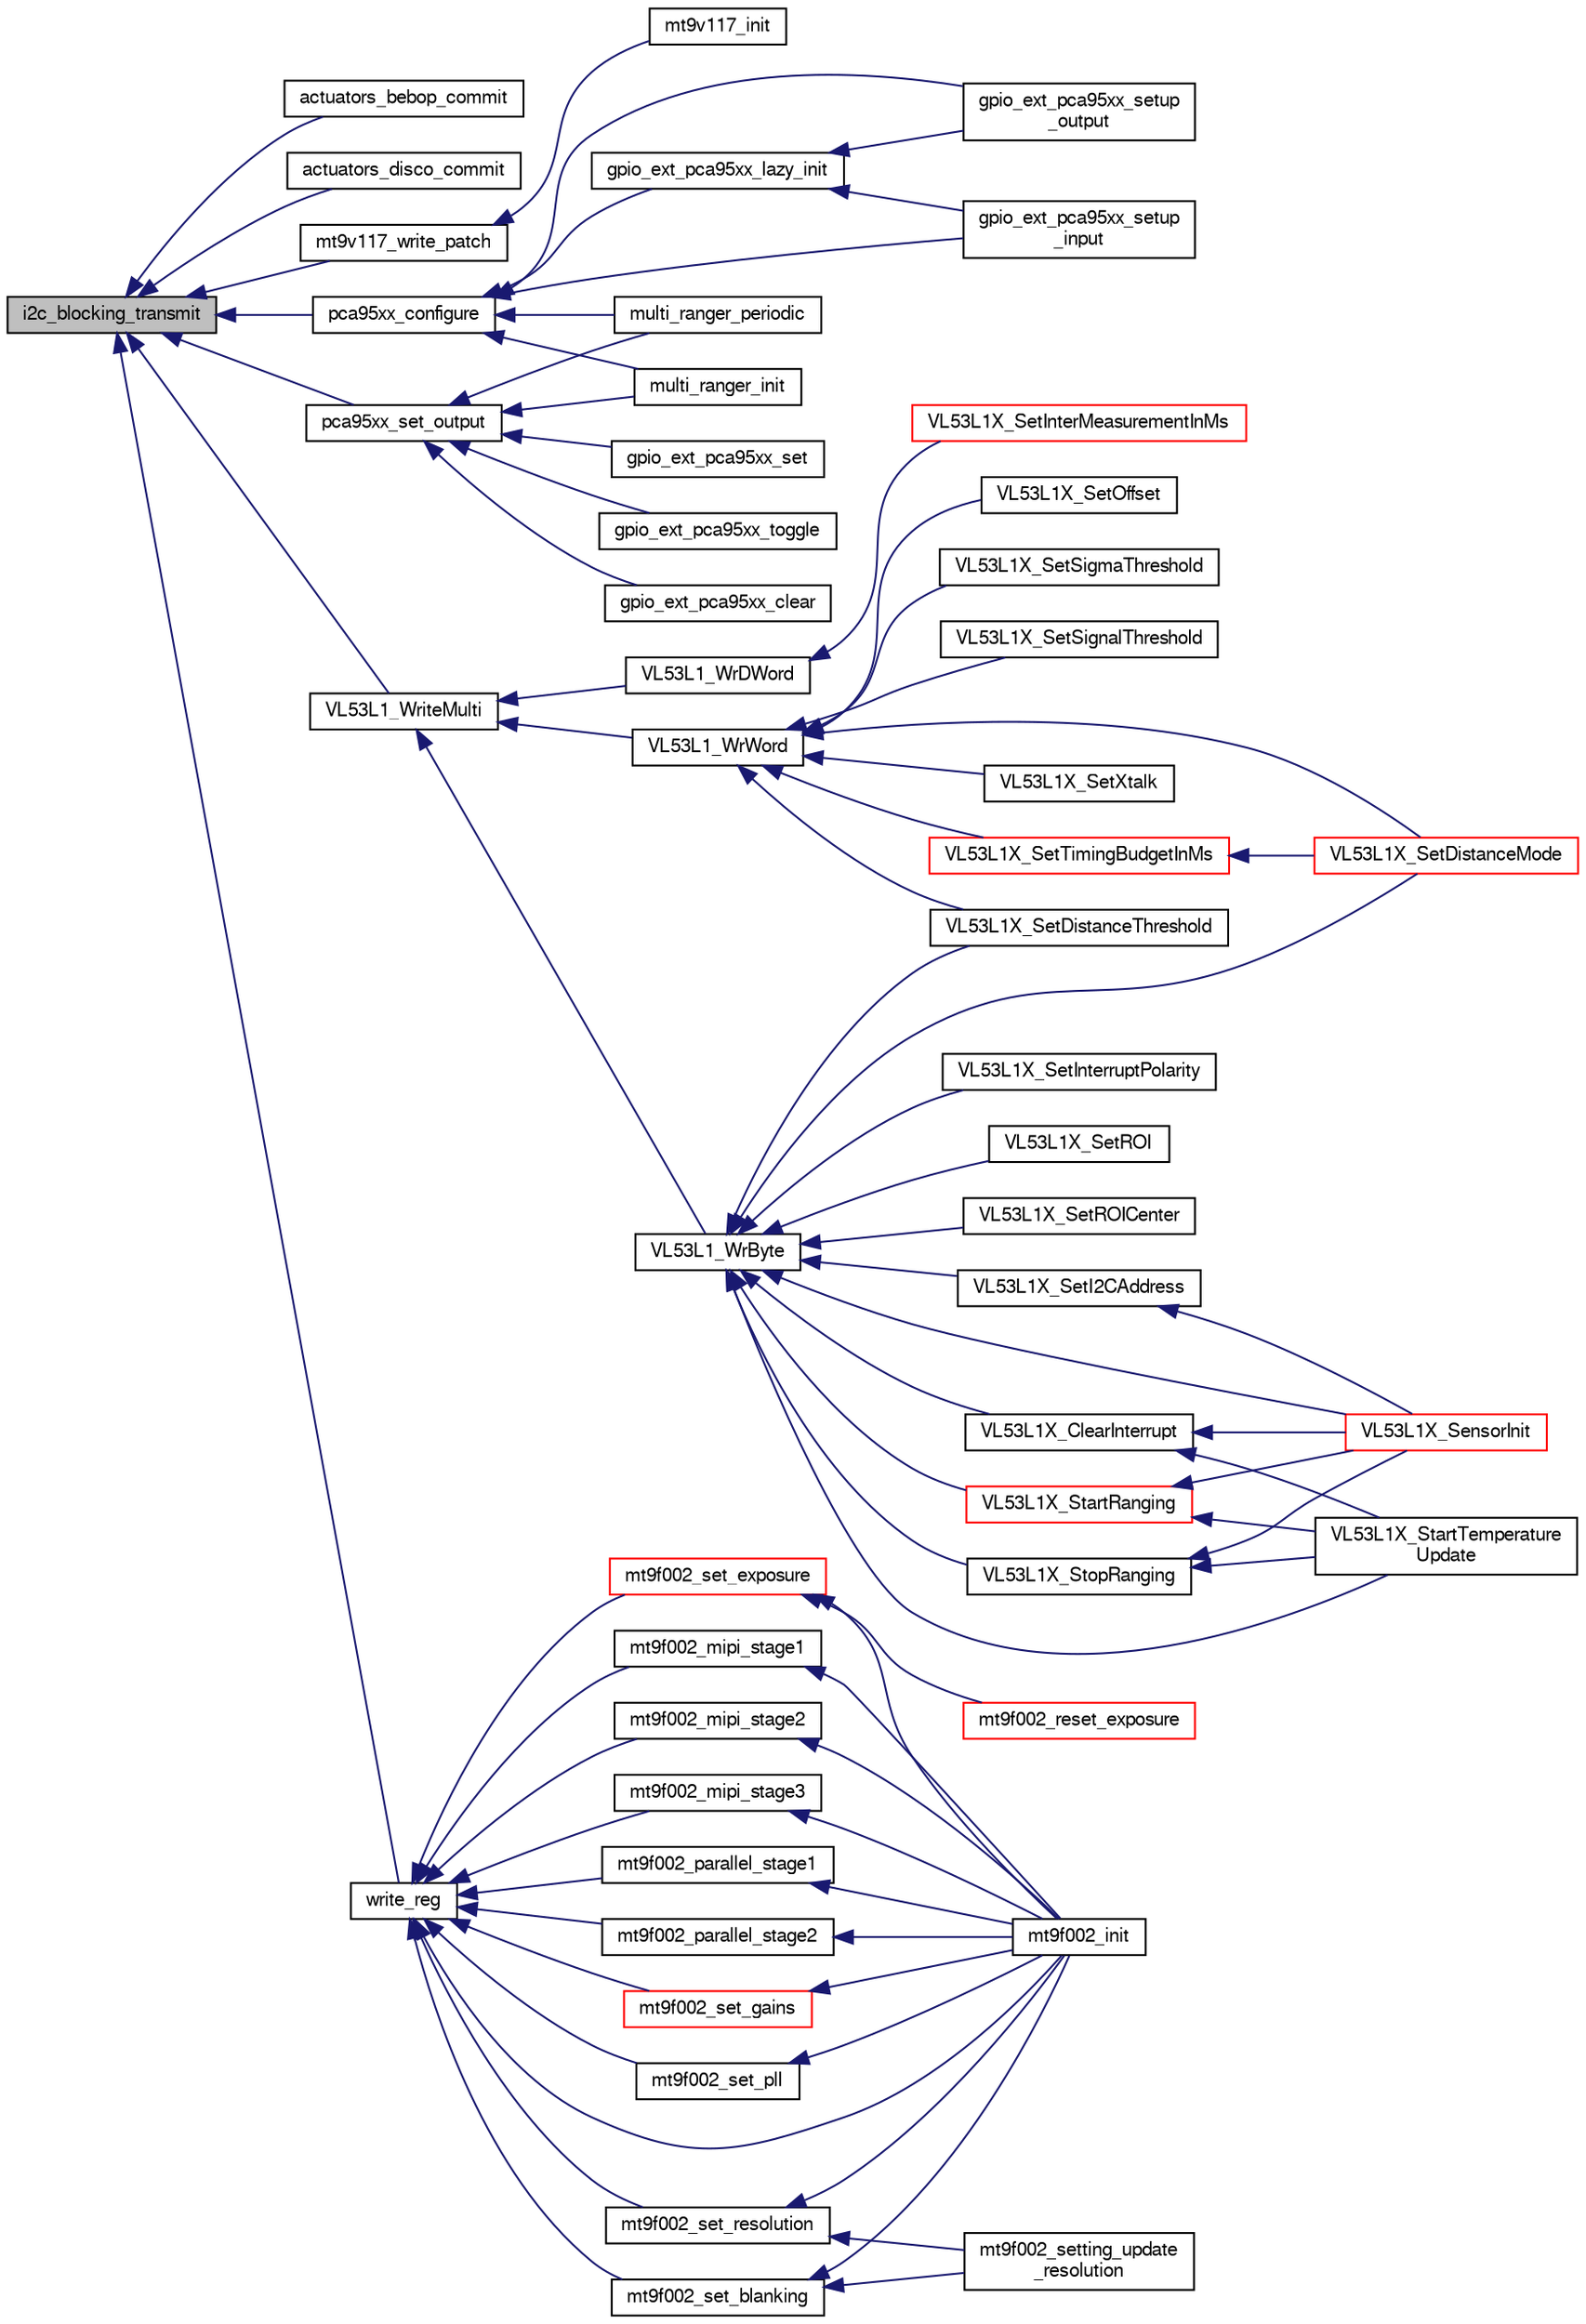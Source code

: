 digraph "i2c_blocking_transmit"
{
  edge [fontname="FreeSans",fontsize="10",labelfontname="FreeSans",labelfontsize="10"];
  node [fontname="FreeSans",fontsize="10",shape=record];
  rankdir="LR";
  Node1 [label="i2c_blocking_transmit",height=0.2,width=0.4,color="black", fillcolor="grey75", style="filled", fontcolor="black"];
  Node1 -> Node2 [dir="back",color="midnightblue",fontsize="10",style="solid",fontname="FreeSans"];
  Node2 [label="actuators_bebop_commit",height=0.2,width=0.4,color="black", fillcolor="white", style="filled",URL="$boards_2bebop_2actuators_8h.html#ad8f645b7663a54e01ba60403a1e45645"];
  Node1 -> Node3 [dir="back",color="midnightblue",fontsize="10",style="solid",fontname="FreeSans"];
  Node3 [label="actuators_disco_commit",height=0.2,width=0.4,color="black", fillcolor="white", style="filled",URL="$boards_2disco_2actuators_8h.html#a0181db6b0eea7688d52e6b73b141549b"];
  Node1 -> Node4 [dir="back",color="midnightblue",fontsize="10",style="solid",fontname="FreeSans"];
  Node4 [label="mt9v117_write_patch",height=0.2,width=0.4,color="black", fillcolor="white", style="filled",URL="$mt9v117_8c.html#aef8703a6aee9810c99eaa79ca4adad8a"];
  Node4 -> Node5 [dir="back",color="midnightblue",fontsize="10",style="solid",fontname="FreeSans"];
  Node5 [label="mt9v117_init",height=0.2,width=0.4,color="black", fillcolor="white", style="filled",URL="$mt9v117_8h.html#aa6ecb42ade7b40f50bc3cf8f306583a7",tooltip="Initialisation of the Aptina MT9V117 CMOS sensor (1/6 inch VGA, bottom camera) "];
  Node1 -> Node6 [dir="back",color="midnightblue",fontsize="10",style="solid",fontname="FreeSans"];
  Node6 [label="pca95xx_configure",height=0.2,width=0.4,color="black", fillcolor="white", style="filled",URL="$pca95xx_8h.html#ae693ccc9f8550f3b32f30918d3f0ab85",tooltip="Configure PCA95XX. "];
  Node6 -> Node7 [dir="back",color="midnightblue",fontsize="10",style="solid",fontname="FreeSans"];
  Node7 [label="gpio_ext_pca95xx_lazy_init",height=0.2,width=0.4,color="black", fillcolor="white", style="filled",URL="$gpio__ext__pca95xx_8c.html#af5880a77c4c855512ed4ec4f6a9c67fc"];
  Node7 -> Node8 [dir="back",color="midnightblue",fontsize="10",style="solid",fontname="FreeSans"];
  Node8 [label="gpio_ext_pca95xx_setup\l_input",height=0.2,width=0.4,color="black", fillcolor="white", style="filled",URL="$gpio__ext__pca95xx_8c.html#aa13737256e233a165c2b1f3c02d9d971"];
  Node7 -> Node9 [dir="back",color="midnightblue",fontsize="10",style="solid",fontname="FreeSans"];
  Node9 [label="gpio_ext_pca95xx_setup\l_output",height=0.2,width=0.4,color="black", fillcolor="white", style="filled",URL="$gpio__ext__pca95xx_8c.html#a876d7428f1dcaba4b9f7473953f21fad"];
  Node6 -> Node8 [dir="back",color="midnightblue",fontsize="10",style="solid",fontname="FreeSans"];
  Node6 -> Node9 [dir="back",color="midnightblue",fontsize="10",style="solid",fontname="FreeSans"];
  Node6 -> Node10 [dir="back",color="midnightblue",fontsize="10",style="solid",fontname="FreeSans"];
  Node10 [label="multi_ranger_init",height=0.2,width=0.4,color="black", fillcolor="white", style="filled",URL="$cf__deck__multi__ranger_8h.html#a580f0b30e559460505edfb2c90dd8e8f",tooltip="Module init. "];
  Node6 -> Node11 [dir="back",color="midnightblue",fontsize="10",style="solid",fontname="FreeSans"];
  Node11 [label="multi_ranger_periodic",height=0.2,width=0.4,color="black", fillcolor="white", style="filled",URL="$cf__deck__multi__ranger_8h.html#ab23c504c8c7175c03a791e85d8c721a6",tooltip="Module periodic function. "];
  Node1 -> Node12 [dir="back",color="midnightblue",fontsize="10",style="solid",fontname="FreeSans"];
  Node12 [label="pca95xx_set_output",height=0.2,width=0.4,color="black", fillcolor="white", style="filled",URL="$pca95xx_8h.html#aeaf8ba1b5bf5312a5213264371c5400f",tooltip="Set output value. "];
  Node12 -> Node13 [dir="back",color="midnightblue",fontsize="10",style="solid",fontname="FreeSans"];
  Node13 [label="gpio_ext_pca95xx_clear",height=0.2,width=0.4,color="black", fillcolor="white", style="filled",URL="$gpio__ext__pca95xx_8c.html#a8edff14d4ff759ef356dabd2ee4065f3"];
  Node12 -> Node14 [dir="back",color="midnightblue",fontsize="10",style="solid",fontname="FreeSans"];
  Node14 [label="gpio_ext_pca95xx_set",height=0.2,width=0.4,color="black", fillcolor="white", style="filled",URL="$gpio__ext__pca95xx_8c.html#a054e496b8ec3bfa6ad54f442b363b114"];
  Node12 -> Node15 [dir="back",color="midnightblue",fontsize="10",style="solid",fontname="FreeSans"];
  Node15 [label="gpio_ext_pca95xx_toggle",height=0.2,width=0.4,color="black", fillcolor="white", style="filled",URL="$gpio__ext__pca95xx_8c.html#a525a4df7f86bbf9c3ba6ab0fbdf13b51"];
  Node12 -> Node10 [dir="back",color="midnightblue",fontsize="10",style="solid",fontname="FreeSans"];
  Node12 -> Node11 [dir="back",color="midnightblue",fontsize="10",style="solid",fontname="FreeSans"];
  Node1 -> Node16 [dir="back",color="midnightblue",fontsize="10",style="solid",fontname="FreeSans"];
  Node16 [label="VL53L1_WriteMulti",height=0.2,width=0.4,color="black", fillcolor="white", style="filled",URL="$vl53l1__platform_8h.html#a2c6c0aa7ad6ede0cf21eadb10ca3801e",tooltip="VL53L1_WriteMulti() definition. "];
  Node16 -> Node17 [dir="back",color="midnightblue",fontsize="10",style="solid",fontname="FreeSans"];
  Node17 [label="VL53L1_WrByte",height=0.2,width=0.4,color="black", fillcolor="white", style="filled",URL="$vl53l1__platform_8h.html#a6294ff6202e132dbf802617ba71ec5f8",tooltip="VL53L1_WrByte() definition. "];
  Node17 -> Node18 [dir="back",color="midnightblue",fontsize="10",style="solid",fontname="FreeSans"];
  Node18 [label="VL53L1X_ClearInterrupt",height=0.2,width=0.4,color="black", fillcolor="white", style="filled",URL="$vl53l1x__api_8h.html#aea03678f2d93224975c90e79ab210bb2",tooltip="This function clears the interrupt, to be called after a ranging data reading to arm the interrupt fo..."];
  Node18 -> Node19 [dir="back",color="midnightblue",fontsize="10",style="solid",fontname="FreeSans"];
  Node19 [label="VL53L1X_SensorInit",height=0.2,width=0.4,color="red", fillcolor="white", style="filled",URL="$vl53l1x__api_8h.html#a09f0e0407aa544559216b42f6745d5fa",tooltip="This function loads the 135 bytes default values to initialize the sensor. "];
  Node18 -> Node20 [dir="back",color="midnightblue",fontsize="10",style="solid",fontname="FreeSans"];
  Node20 [label="VL53L1X_StartTemperature\lUpdate",height=0.2,width=0.4,color="black", fillcolor="white", style="filled",URL="$vl53l1x__api_8h.html#afa096166165ff67887c9fd9f9dbdd691",tooltip="This function performs the temperature calibration. "];
  Node17 -> Node19 [dir="back",color="midnightblue",fontsize="10",style="solid",fontname="FreeSans"];
  Node17 -> Node21 [dir="back",color="midnightblue",fontsize="10",style="solid",fontname="FreeSans"];
  Node21 [label="VL53L1X_SetDistanceMode",height=0.2,width=0.4,color="red", fillcolor="white", style="filled",URL="$vl53l1x__api_8h.html#a1bed9923a29d7a7521d8c8e9a96cf97d",tooltip="This function programs the distance mode (1=short, 2=long(default)). "];
  Node17 -> Node22 [dir="back",color="midnightblue",fontsize="10",style="solid",fontname="FreeSans"];
  Node22 [label="VL53L1X_SetDistanceThreshold",height=0.2,width=0.4,color="black", fillcolor="white", style="filled",URL="$vl53l1x__api_8h.html#aab8c6715dd0a1e694e1e92cbf3dd8d2a",tooltip="This function programs the threshold detection mode Example: VL53L1X_SetDistanceThreshold(dev,100,300,0,1): Below 100  VL53L1X_SetDistanceThreshold(dev,100,300,1,1): Above 300  VL53L1X_SetDistanceThreshold(dev,100,300,2,1): Out of window  VL53L1X_SetDistanceThreshold(dev,100,300,3,1): In window  . "];
  Node17 -> Node23 [dir="back",color="midnightblue",fontsize="10",style="solid",fontname="FreeSans"];
  Node23 [label="VL53L1X_SetI2CAddress",height=0.2,width=0.4,color="black", fillcolor="white", style="filled",URL="$vl53l1x__api_8h.html#a22490fbe5f4d08c51b1b420c3fd38341",tooltip="This function sets the sensor I2C address used in case multiple devices application, default address 0x52. "];
  Node23 -> Node19 [dir="back",color="midnightblue",fontsize="10",style="solid",fontname="FreeSans"];
  Node17 -> Node24 [dir="back",color="midnightblue",fontsize="10",style="solid",fontname="FreeSans"];
  Node24 [label="VL53L1X_SetInterruptPolarity",height=0.2,width=0.4,color="black", fillcolor="white", style="filled",URL="$vl53l1x__api_8h.html#a97c366aa4aa567c752f1d1bb6fc56cd3",tooltip="This function programs the interrupt polarity 1=active high (default), 0=active low. "];
  Node17 -> Node25 [dir="back",color="midnightblue",fontsize="10",style="solid",fontname="FreeSans"];
  Node25 [label="VL53L1X_SetROI",height=0.2,width=0.4,color="black", fillcolor="white", style="filled",URL="$vl53l1x__api_8h.html#ae65432b46f39bf17ccbf560b19632a45",tooltip="This function programs the ROI (Region of Interest) The ROI position is centered, only the ROI size c..."];
  Node17 -> Node26 [dir="back",color="midnightblue",fontsize="10",style="solid",fontname="FreeSans"];
  Node26 [label="VL53L1X_SetROICenter",height=0.2,width=0.4,color="black", fillcolor="white", style="filled",URL="$vl53l1x__api_8h.html#a4e4ee95b70dcb375cdc9f63e8434e41f",tooltip="This function programs the new user ROI center, please to be aware that there is no check in this fun..."];
  Node17 -> Node27 [dir="back",color="midnightblue",fontsize="10",style="solid",fontname="FreeSans"];
  Node27 [label="VL53L1X_StartRanging",height=0.2,width=0.4,color="red", fillcolor="white", style="filled",URL="$vl53l1x__api_8h.html#a5e8ca5c9b01cf3166f58495a93cd8358",tooltip="This function starts the ranging distance operation The ranging operation is continuous. "];
  Node27 -> Node19 [dir="back",color="midnightblue",fontsize="10",style="solid",fontname="FreeSans"];
  Node27 -> Node20 [dir="back",color="midnightblue",fontsize="10",style="solid",fontname="FreeSans"];
  Node17 -> Node20 [dir="back",color="midnightblue",fontsize="10",style="solid",fontname="FreeSans"];
  Node17 -> Node28 [dir="back",color="midnightblue",fontsize="10",style="solid",fontname="FreeSans"];
  Node28 [label="VL53L1X_StopRanging",height=0.2,width=0.4,color="black", fillcolor="white", style="filled",URL="$vl53l1x__api_8h.html#ac8080784997cc9a1c754998d1106715e",tooltip="This function stops the ranging. "];
  Node28 -> Node19 [dir="back",color="midnightblue",fontsize="10",style="solid",fontname="FreeSans"];
  Node28 -> Node20 [dir="back",color="midnightblue",fontsize="10",style="solid",fontname="FreeSans"];
  Node16 -> Node29 [dir="back",color="midnightblue",fontsize="10",style="solid",fontname="FreeSans"];
  Node29 [label="VL53L1_WrDWord",height=0.2,width=0.4,color="black", fillcolor="white", style="filled",URL="$vl53l1__platform_8h.html#aaf8f98b385ff1ea02ec04e27f0aaf9ed",tooltip="VL53L1_WrDWord() definition. "];
  Node29 -> Node30 [dir="back",color="midnightblue",fontsize="10",style="solid",fontname="FreeSans"];
  Node30 [label="VL53L1X_SetInterMeasurementInMs",height=0.2,width=0.4,color="red", fillcolor="white", style="filled",URL="$vl53l1x__api_8h.html#a2f9dc21891cedff85ec8465c3c9b9d66",tooltip="This function programs the Intermeasurement period in ms Intermeasurement period must be >/= timing b..."];
  Node16 -> Node31 [dir="back",color="midnightblue",fontsize="10",style="solid",fontname="FreeSans"];
  Node31 [label="VL53L1_WrWord",height=0.2,width=0.4,color="black", fillcolor="white", style="filled",URL="$vl53l1__platform_8h.html#a1a8884f5596d0c5874f3ce00a49d997d",tooltip="VL53L1_WrWord() definition. "];
  Node31 -> Node21 [dir="back",color="midnightblue",fontsize="10",style="solid",fontname="FreeSans"];
  Node31 -> Node22 [dir="back",color="midnightblue",fontsize="10",style="solid",fontname="FreeSans"];
  Node31 -> Node32 [dir="back",color="midnightblue",fontsize="10",style="solid",fontname="FreeSans"];
  Node32 [label="VL53L1X_SetOffset",height=0.2,width=0.4,color="black", fillcolor="white", style="filled",URL="$vl53l1x__api_8h.html#a22c5366f94ec9329038f4690a9899b83",tooltip="This function programs the offset correction in mm. "];
  Node31 -> Node33 [dir="back",color="midnightblue",fontsize="10",style="solid",fontname="FreeSans"];
  Node33 [label="VL53L1X_SetSigmaThreshold",height=0.2,width=0.4,color="black", fillcolor="white", style="filled",URL="$vl53l1x__api_8h.html#a52c909723a48ef79bce7e734eddde337",tooltip="This function programs a new sigma threshold in mm (default=15 mm) "];
  Node31 -> Node34 [dir="back",color="midnightblue",fontsize="10",style="solid",fontname="FreeSans"];
  Node34 [label="VL53L1X_SetSignalThreshold",height=0.2,width=0.4,color="black", fillcolor="white", style="filled",URL="$vl53l1x__api_8h.html#aba49416067e675aa734c1151b102b1f6",tooltip="This function programs a new signal threshold in kcps (default=1024 kcps . "];
  Node31 -> Node35 [dir="back",color="midnightblue",fontsize="10",style="solid",fontname="FreeSans"];
  Node35 [label="VL53L1X_SetTimingBudgetInMs",height=0.2,width=0.4,color="red", fillcolor="white", style="filled",URL="$vl53l1x__api_8h.html#a96416653f93aa7e5b8ed954c8b9cdd9f",tooltip="This function programs the timing budget in ms. "];
  Node35 -> Node21 [dir="back",color="midnightblue",fontsize="10",style="solid",fontname="FreeSans"];
  Node31 -> Node36 [dir="back",color="midnightblue",fontsize="10",style="solid",fontname="FreeSans"];
  Node36 [label="VL53L1X_SetXtalk",height=0.2,width=0.4,color="black", fillcolor="white", style="filled",URL="$vl53l1x__api_8h.html#a4e2cf4bc7b754a7026cf5855d4147e79",tooltip="This function programs the xtalk correction value in cps (Count Per Second). "];
  Node1 -> Node37 [dir="back",color="midnightblue",fontsize="10",style="solid",fontname="FreeSans"];
  Node37 [label="write_reg",height=0.2,width=0.4,color="black", fillcolor="white", style="filled",URL="$mt9f002_8c.html#ab00cad0726a874bbfacc6481624e7463",tooltip="Write multiple bytes to a single register. "];
  Node37 -> Node38 [dir="back",color="midnightblue",fontsize="10",style="solid",fontname="FreeSans"];
  Node38 [label="mt9f002_init",height=0.2,width=0.4,color="black", fillcolor="white", style="filled",URL="$mt9f002_8h.html#a8f43c3ad8d5ff841d1203ab6c760c8f0",tooltip="Initialisation of the Aptina MT9F002 CMOS sensor (front camera) "];
  Node37 -> Node39 [dir="back",color="midnightblue",fontsize="10",style="solid",fontname="FreeSans"];
  Node39 [label="mt9f002_mipi_stage1",height=0.2,width=0.4,color="black", fillcolor="white", style="filled",URL="$mt9f002_8c.html#a19a080f1261d2c93036a71229829f3bc",tooltip="Configure stage 1 for both MiPi and HiSPi connection. "];
  Node39 -> Node38 [dir="back",color="midnightblue",fontsize="10",style="solid",fontname="FreeSans"];
  Node37 -> Node40 [dir="back",color="midnightblue",fontsize="10",style="solid",fontname="FreeSans"];
  Node40 [label="mt9f002_mipi_stage2",height=0.2,width=0.4,color="black", fillcolor="white", style="filled",URL="$mt9f002_8c.html#aa234e478df07549163df80e9d4fe3804",tooltip="Configure stage 2 for both MiPi and HiSPi connection. "];
  Node40 -> Node38 [dir="back",color="midnightblue",fontsize="10",style="solid",fontname="FreeSans"];
  Node37 -> Node41 [dir="back",color="midnightblue",fontsize="10",style="solid",fontname="FreeSans"];
  Node41 [label="mt9f002_mipi_stage3",height=0.2,width=0.4,color="black", fillcolor="white", style="filled",URL="$mt9f002_8c.html#a3193ac4829fc656e72624e1969c60f7f",tooltip="Configure stage 3 for both MiPi and HiSPi connection. "];
  Node41 -> Node38 [dir="back",color="midnightblue",fontsize="10",style="solid",fontname="FreeSans"];
  Node37 -> Node42 [dir="back",color="midnightblue",fontsize="10",style="solid",fontname="FreeSans"];
  Node42 [label="mt9f002_parallel_stage1",height=0.2,width=0.4,color="black", fillcolor="white", style="filled",URL="$mt9f002_8c.html#a0c50ad7b7330297658579bcf6e71def4",tooltip="Configure stage 1 for parallel connection. "];
  Node42 -> Node38 [dir="back",color="midnightblue",fontsize="10",style="solid",fontname="FreeSans"];
  Node37 -> Node43 [dir="back",color="midnightblue",fontsize="10",style="solid",fontname="FreeSans"];
  Node43 [label="mt9f002_parallel_stage2",height=0.2,width=0.4,color="black", fillcolor="white", style="filled",URL="$mt9f002_8c.html#a31a2861994de30b4951549681c8586e4",tooltip="Configure stage 2 for parallel connection. "];
  Node43 -> Node38 [dir="back",color="midnightblue",fontsize="10",style="solid",fontname="FreeSans"];
  Node37 -> Node44 [dir="back",color="midnightblue",fontsize="10",style="solid",fontname="FreeSans"];
  Node44 [label="mt9f002_set_blanking",height=0.2,width=0.4,color="black", fillcolor="white", style="filled",URL="$mt9f002_8c.html#a36bbdbfc466a49d592b591d9d6a35b5f"];
  Node44 -> Node38 [dir="back",color="midnightblue",fontsize="10",style="solid",fontname="FreeSans"];
  Node44 -> Node45 [dir="back",color="midnightblue",fontsize="10",style="solid",fontname="FreeSans"];
  Node45 [label="mt9f002_setting_update\l_resolution",height=0.2,width=0.4,color="black", fillcolor="white", style="filled",URL="$mt9f002_8h.html#aa1e09e3bbb34e6f084cf490573ca1f32"];
  Node37 -> Node46 [dir="back",color="midnightblue",fontsize="10",style="solid",fontname="FreeSans"];
  Node46 [label="mt9f002_set_exposure",height=0.2,width=0.4,color="red", fillcolor="white", style="filled",URL="$mt9f002_8h.html#abcc9f0f2484aa96a4c1cef0c563fd62e",tooltip="Set the exposure configuration Depends on the blanking (and therefore the FPS) "];
  Node46 -> Node38 [dir="back",color="midnightblue",fontsize="10",style="solid",fontname="FreeSans"];
  Node46 -> Node47 [dir="back",color="midnightblue",fontsize="10",style="solid",fontname="FreeSans"];
  Node47 [label="mt9f002_reset_exposure",height=0.2,width=0.4,color="red", fillcolor="white", style="filled",URL="$mt9f002_8h.html#a107e8b9a036f53944cf021efd09ca617"];
  Node37 -> Node48 [dir="back",color="midnightblue",fontsize="10",style="solid",fontname="FreeSans"];
  Node48 [label="mt9f002_set_gains",height=0.2,width=0.4,color="red", fillcolor="white", style="filled",URL="$mt9f002_8h.html#a2b19e806c9c4331da2e4730dd6592e38",tooltip="Sets the GreenR, Blue, Red and GreenB gains. "];
  Node48 -> Node38 [dir="back",color="midnightblue",fontsize="10",style="solid",fontname="FreeSans"];
  Node37 -> Node49 [dir="back",color="midnightblue",fontsize="10",style="solid",fontname="FreeSans"];
  Node49 [label="mt9f002_set_pll",height=0.2,width=0.4,color="black", fillcolor="white", style="filled",URL="$mt9f002_8c.html#a938725d4136403996410307333abe9f7",tooltip="Set the PLL registers based on config. "];
  Node49 -> Node38 [dir="back",color="midnightblue",fontsize="10",style="solid",fontname="FreeSans"];
  Node37 -> Node50 [dir="back",color="midnightblue",fontsize="10",style="solid",fontname="FreeSans"];
  Node50 [label="mt9f002_set_resolution",height=0.2,width=0.4,color="black", fillcolor="white", style="filled",URL="$mt9f002_8c.html#ae8f647b90deb6f61d57af6c5d0bb032f"];
  Node50 -> Node38 [dir="back",color="midnightblue",fontsize="10",style="solid",fontname="FreeSans"];
  Node50 -> Node45 [dir="back",color="midnightblue",fontsize="10",style="solid",fontname="FreeSans"];
}
